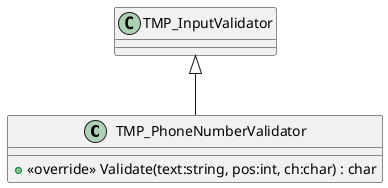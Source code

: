 @startuml
class TMP_PhoneNumberValidator {
    + <<override>> Validate(text:string, pos:int, ch:char) : char
}
TMP_InputValidator <|-- TMP_PhoneNumberValidator
@enduml
